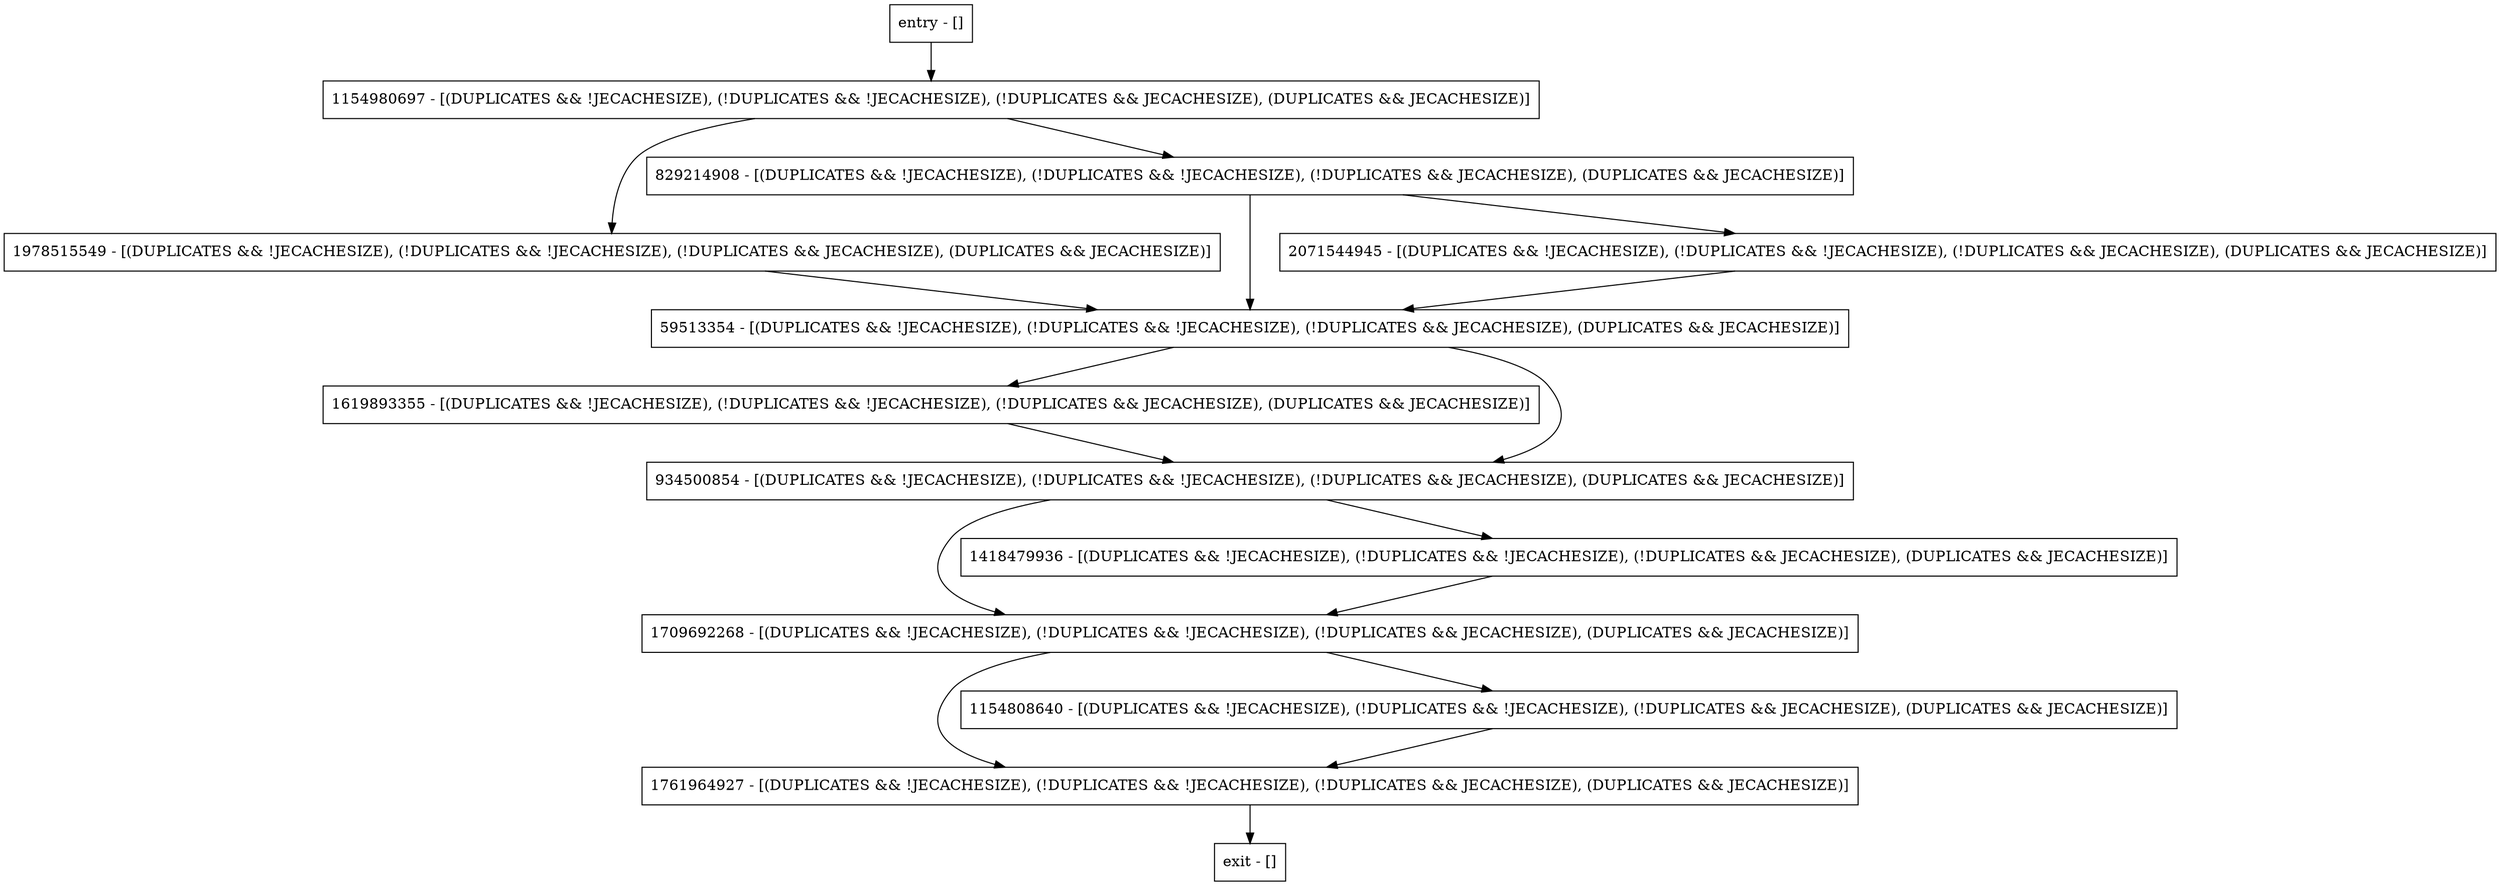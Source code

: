 digraph writeToLog {
node [shape=record];
1761964927 [label="1761964927 - [(DUPLICATES && !JECACHESIZE), (!DUPLICATES && !JECACHESIZE), (!DUPLICATES && JECACHESIZE), (DUPLICATES && JECACHESIZE)]"];
59513354 [label="59513354 - [(DUPLICATES && !JECACHESIZE), (!DUPLICATES && !JECACHESIZE), (!DUPLICATES && JECACHESIZE), (DUPLICATES && JECACHESIZE)]"];
1154808640 [label="1154808640 - [(DUPLICATES && !JECACHESIZE), (!DUPLICATES && !JECACHESIZE), (!DUPLICATES && JECACHESIZE), (DUPLICATES && JECACHESIZE)]"];
1709692268 [label="1709692268 - [(DUPLICATES && !JECACHESIZE), (!DUPLICATES && !JECACHESIZE), (!DUPLICATES && JECACHESIZE), (DUPLICATES && JECACHESIZE)]"];
1619893355 [label="1619893355 - [(DUPLICATES && !JECACHESIZE), (!DUPLICATES && !JECACHESIZE), (!DUPLICATES && JECACHESIZE), (DUPLICATES && JECACHESIZE)]"];
1978515549 [label="1978515549 - [(DUPLICATES && !JECACHESIZE), (!DUPLICATES && !JECACHESIZE), (!DUPLICATES && JECACHESIZE), (DUPLICATES && JECACHESIZE)]"];
entry [label="entry - []"];
exit [label="exit - []"];
934500854 [label="934500854 - [(DUPLICATES && !JECACHESIZE), (!DUPLICATES && !JECACHESIZE), (!DUPLICATES && JECACHESIZE), (DUPLICATES && JECACHESIZE)]"];
1154980697 [label="1154980697 - [(DUPLICATES && !JECACHESIZE), (!DUPLICATES && !JECACHESIZE), (!DUPLICATES && JECACHESIZE), (DUPLICATES && JECACHESIZE)]"];
829214908 [label="829214908 - [(DUPLICATES && !JECACHESIZE), (!DUPLICATES && !JECACHESIZE), (!DUPLICATES && JECACHESIZE), (DUPLICATES && JECACHESIZE)]"];
2071544945 [label="2071544945 - [(DUPLICATES && !JECACHESIZE), (!DUPLICATES && !JECACHESIZE), (!DUPLICATES && JECACHESIZE), (DUPLICATES && JECACHESIZE)]"];
1418479936 [label="1418479936 - [(DUPLICATES && !JECACHESIZE), (!DUPLICATES && !JECACHESIZE), (!DUPLICATES && JECACHESIZE), (DUPLICATES && JECACHESIZE)]"];
entry;
exit;
1761964927 -> exit;
59513354 -> 934500854;
59513354 -> 1619893355;
1154808640 -> 1761964927;
1709692268 -> 1761964927;
1709692268 -> 1154808640;
1619893355 -> 934500854;
1978515549 -> 59513354;
entry -> 1154980697;
934500854 -> 1418479936;
934500854 -> 1709692268;
1154980697 -> 829214908;
1154980697 -> 1978515549;
829214908 -> 59513354;
829214908 -> 2071544945;
2071544945 -> 59513354;
1418479936 -> 1709692268;
}
